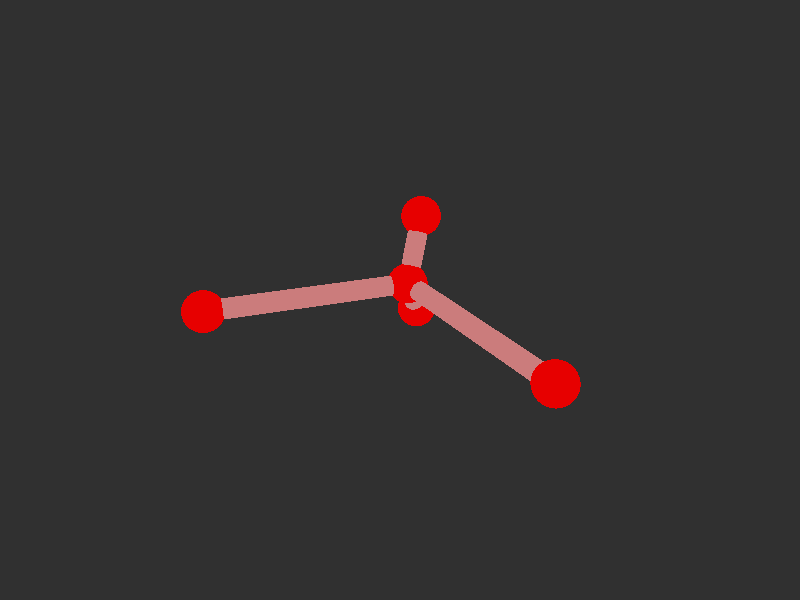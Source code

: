 #version 3.7; 
    global_settings { assumed_gamma 1.0 }
    

    camera {
    location  <20, 20, 20>
    right     x*image_width/image_height
    look_at   <0, 0, 0>
    angle 58
    }

    background { color rgb<1,1,1>*0.03 }


    light_source { <-20, 30, -25> color red 0.6 green 0.6 blue 0.6 }
    light_source { < 20, 30, -25> color red 0.6 green 0.6 blue 0.6 }
    
    #declare m = 1;
    union {

    union {
    sphere { m*<-1.5508359992058958,-0.25684672693591354,-1.004854276188959>, 1 }        
    sphere {  m*<-0.08675947294297681,0.210459278641212,8.876434047394026>, 1 }
    sphere {  m*<7.268591965056996,0.12153900264685458,-5.703059242651335>, 1 }
    sphere {  m*<-3.516959635830444,2.4264864437534355,-2.0132040618405416>, 1}
    sphere { m*<-2.9389728706864324,-2.8264071192526616,-1.6894970192221117>, 1 }    

        pigment { color rgb<0.8,0,0>  }
    finish { ambient 0.1 diffuse 0.7 phong 1 }
    }    
    union {
    cylinder { m*<-0.08675947294297681,0.210459278641212,8.876434047394026>, <-1.5508359992058958,-0.25684672693591354,-1.004854276188959>, 0.5 }
    cylinder { m*<7.268591965056996,0.12153900264685458,-5.703059242651335>, <-1.5508359992058958,-0.25684672693591354,-1.004854276188959>, 0.5}
    cylinder { m*<-3.516959635830444,2.4264864437534355,-2.0132040618405416>, <-1.5508359992058958,-0.25684672693591354,-1.004854276188959>, 0.5 }
    cylinder {  m*<-2.9389728706864324,-2.8264071192526616,-1.6894970192221117>, <-1.5508359992058958,-0.25684672693591354,-1.004854276188959>, 0.5}

    pigment { color rgb<0.6,.2,.2>  }
    finish { ambient 0.1 diffuse 0.7 phong 1 }    
    }
    
    // rotate <0, 0, 0>
    }
    #version 3.7; 
    global_settings { assumed_gamma 1.0 }
    

    camera {
    location  <20, 20, 20>
    right     x*image_width/image_height
    look_at   <0, 0, 0>
    angle 58
    }

    background { color rgb<1,1,1>*0.03 }


    light_source { <-20, 30, -25> color red 0.6 green 0.6 blue 0.6 }
    light_source { < 20, 30, -25> color red 0.6 green 0.6 blue 0.6 }
    
    #declare m = 1;
    union {

    union {
    sphere { m*<-1.5508359992058958,-0.25684672693591354,-1.004854276188959>, 1 }        
    sphere {  m*<-0.08675947294297681,0.210459278641212,8.876434047394026>, 1 }
    sphere {  m*<7.268591965056996,0.12153900264685458,-5.703059242651335>, 1 }
    sphere {  m*<-3.516959635830444,2.4264864437534355,-2.0132040618405416>, 1}
    sphere { m*<-2.9389728706864324,-2.8264071192526616,-1.6894970192221117>, 1 }    

        pigment { color rgb<0.8,0,0>  }
    finish { ambient 0.1 diffuse 0.7 phong 1 }
    }    
    union {
    cylinder { m*<-0.08675947294297681,0.210459278641212,8.876434047394026>, <-1.5508359992058958,-0.25684672693591354,-1.004854276188959>, 0.5 }
    cylinder { m*<7.268591965056996,0.12153900264685458,-5.703059242651335>, <-1.5508359992058958,-0.25684672693591354,-1.004854276188959>, 0.5}
    cylinder { m*<-3.516959635830444,2.4264864437534355,-2.0132040618405416>, <-1.5508359992058958,-0.25684672693591354,-1.004854276188959>, 0.5 }
    cylinder {  m*<-2.9389728706864324,-2.8264071192526616,-1.6894970192221117>, <-1.5508359992058958,-0.25684672693591354,-1.004854276188959>, 0.5}

    pigment { color rgb<0.6,.2,.2>  }
    finish { ambient 0.1 diffuse 0.7 phong 1 }    
    }
    
    // rotate <0, 0, 0>
    }
    